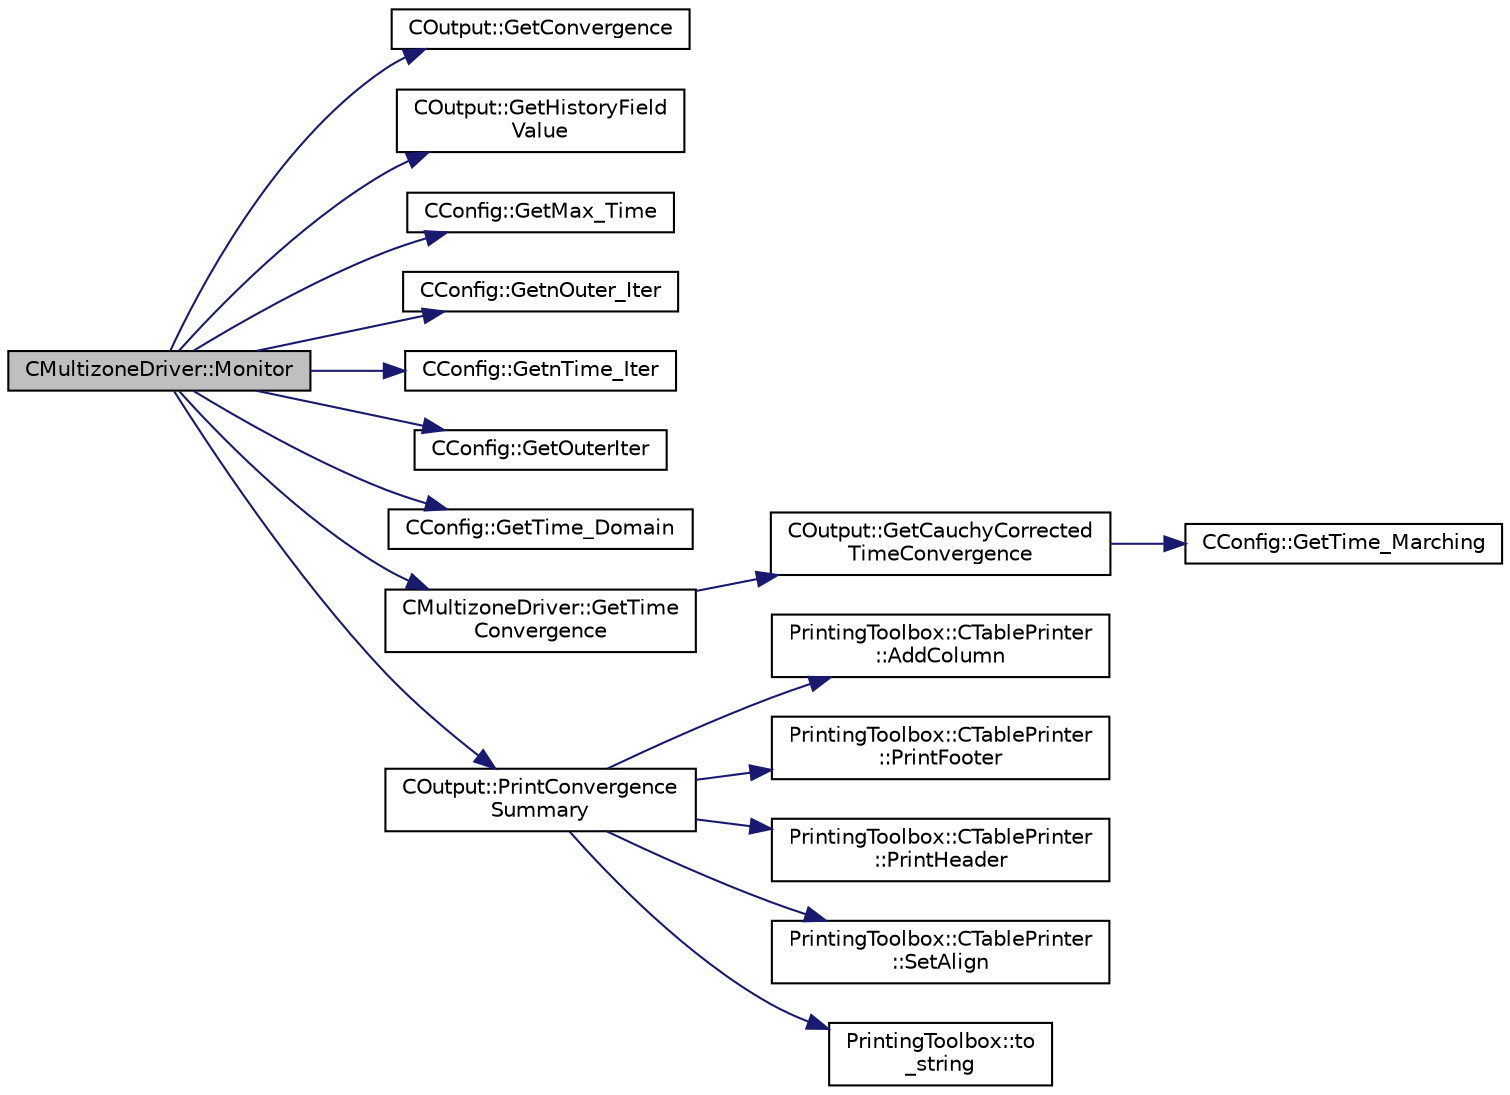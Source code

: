 digraph "CMultizoneDriver::Monitor"
{
 // LATEX_PDF_SIZE
  edge [fontname="Helvetica",fontsize="10",labelfontname="Helvetica",labelfontsize="10"];
  node [fontname="Helvetica",fontsize="10",shape=record];
  rankdir="LR";
  Node1 [label="CMultizoneDriver::Monitor",height=0.2,width=0.4,color="black", fillcolor="grey75", style="filled", fontcolor="black",tooltip="Check if simulation converged and return appropriate boolean."];
  Node1 -> Node2 [color="midnightblue",fontsize="10",style="solid",fontname="Helvetica"];
  Node2 [label="COutput::GetConvergence",height=0.2,width=0.4,color="black", fillcolor="white", style="filled",URL="$classCOutput.html#a585498dfa05e2c633f5e556220ce1fa2",tooltip="Get convergence of the problem."];
  Node1 -> Node3 [color="midnightblue",fontsize="10",style="solid",fontname="Helvetica"];
  Node3 [label="COutput::GetHistoryField\lValue",height=0.2,width=0.4,color="black", fillcolor="white", style="filled",URL="$classCOutput.html#a249a132836f70f168631f14b09a8802b",tooltip="Get the value of particular history output field."];
  Node1 -> Node4 [color="midnightblue",fontsize="10",style="solid",fontname="Helvetica"];
  Node4 [label="CConfig::GetMax_Time",height=0.2,width=0.4,color="black", fillcolor="white", style="filled",URL="$classCConfig.html#a24e3e69ee06afc40e125bbb7a3000105",tooltip="Get the maximum simulation time for time-domain problems."];
  Node1 -> Node5 [color="midnightblue",fontsize="10",style="solid",fontname="Helvetica"];
  Node5 [label="CConfig::GetnOuter_Iter",height=0.2,width=0.4,color="black", fillcolor="white", style="filled",URL="$classCConfig.html#a898cd36650fcc3a639c12e9b8ab8373a",tooltip="Get the number of outer iterations."];
  Node1 -> Node6 [color="midnightblue",fontsize="10",style="solid",fontname="Helvetica"];
  Node6 [label="CConfig::GetnTime_Iter",height=0.2,width=0.4,color="black", fillcolor="white", style="filled",URL="$classCConfig.html#a22b101932c391aea5173975130f488fd",tooltip="Get the number of time iterations."];
  Node1 -> Node7 [color="midnightblue",fontsize="10",style="solid",fontname="Helvetica"];
  Node7 [label="CConfig::GetOuterIter",height=0.2,width=0.4,color="black", fillcolor="white", style="filled",URL="$classCConfig.html#a9acc5e98315125a6343cefcbf177bffc",tooltip="Get the current FSI iteration number."];
  Node1 -> Node8 [color="midnightblue",fontsize="10",style="solid",fontname="Helvetica"];
  Node8 [label="CConfig::GetTime_Domain",height=0.2,width=0.4,color="black", fillcolor="white", style="filled",URL="$classCConfig.html#a85d2e3cf43b77c63642c40c235b853f3",tooltip="Check if the multizone problem is solved for time domain."];
  Node1 -> Node9 [color="midnightblue",fontsize="10",style="solid",fontname="Helvetica"];
  Node9 [label="CMultizoneDriver::GetTime\lConvergence",height=0.2,width=0.4,color="black", fillcolor="white", style="filled",URL="$classCMultizoneDriver.html#a7f5744490c23f2f177a5f19cddacbff4",tooltip="Returns whether all specified windowed-time-averaged ouputs have been converged."];
  Node9 -> Node10 [color="midnightblue",fontsize="10",style="solid",fontname="Helvetica"];
  Node10 [label="COutput::GetCauchyCorrected\lTimeConvergence",height=0.2,width=0.4,color="black", fillcolor="white", style="filled",URL="$classCOutput.html#a7b5fc35e093df0e4deb108fd04114d2d",tooltip="Get convergence time convergence of the specified windowed-time-averaged ouput of the problem...."];
  Node10 -> Node11 [color="midnightblue",fontsize="10",style="solid",fontname="Helvetica"];
  Node11 [label="CConfig::GetTime_Marching",height=0.2,width=0.4,color="black", fillcolor="white", style="filled",URL="$classCConfig.html#ac47e04d76ce865893a94dcedd3c9b6a5",tooltip="Provides information about the time integration, and change the write in the output files information..."];
  Node1 -> Node12 [color="midnightblue",fontsize="10",style="solid",fontname="Helvetica"];
  Node12 [label="COutput::PrintConvergence\lSummary",height=0.2,width=0.4,color="black", fillcolor="white", style="filled",URL="$classCOutput.html#a383bf46bc29c7719974a59b3213b2ad3",tooltip="Print a summary of the convergence to screen."];
  Node12 -> Node13 [color="midnightblue",fontsize="10",style="solid",fontname="Helvetica"];
  Node13 [label="PrintingToolbox::CTablePrinter\l::AddColumn",height=0.2,width=0.4,color="black", fillcolor="white", style="filled",URL="$classPrintingToolbox_1_1CTablePrinter.html#af3ddbf0da1a37cc37be7caac031dd4c4",tooltip="Add a column to the table by specifiying the header name and the width."];
  Node12 -> Node14 [color="midnightblue",fontsize="10",style="solid",fontname="Helvetica"];
  Node14 [label="PrintingToolbox::CTablePrinter\l::PrintFooter",height=0.2,width=0.4,color="black", fillcolor="white", style="filled",URL="$classPrintingToolbox_1_1CTablePrinter.html#ac1bc6229daf9b3181de565905281ee2a",tooltip="Print the footer."];
  Node12 -> Node15 [color="midnightblue",fontsize="10",style="solid",fontname="Helvetica"];
  Node15 [label="PrintingToolbox::CTablePrinter\l::PrintHeader",height=0.2,width=0.4,color="black", fillcolor="white", style="filled",URL="$classPrintingToolbox_1_1CTablePrinter.html#a475fafce69bdc78e973a2546e6e6be76",tooltip="Print the header."];
  Node12 -> Node16 [color="midnightblue",fontsize="10",style="solid",fontname="Helvetica"];
  Node16 [label="PrintingToolbox::CTablePrinter\l::SetAlign",height=0.2,width=0.4,color="black", fillcolor="white", style="filled",URL="$classPrintingToolbox_1_1CTablePrinter.html#ad3691499a7bfa024bf97a7fc00ef33c7",tooltip="Set the alignment of the table entries (CENTER only works for the header at the moment)."];
  Node12 -> Node17 [color="midnightblue",fontsize="10",style="solid",fontname="Helvetica"];
  Node17 [label="PrintingToolbox::to\l_string",height=0.2,width=0.4,color="black", fillcolor="white", style="filled",URL="$namespacePrintingToolbox.html#a382f3911ccba468c241c530ae0c78b63",tooltip=" "];
}
